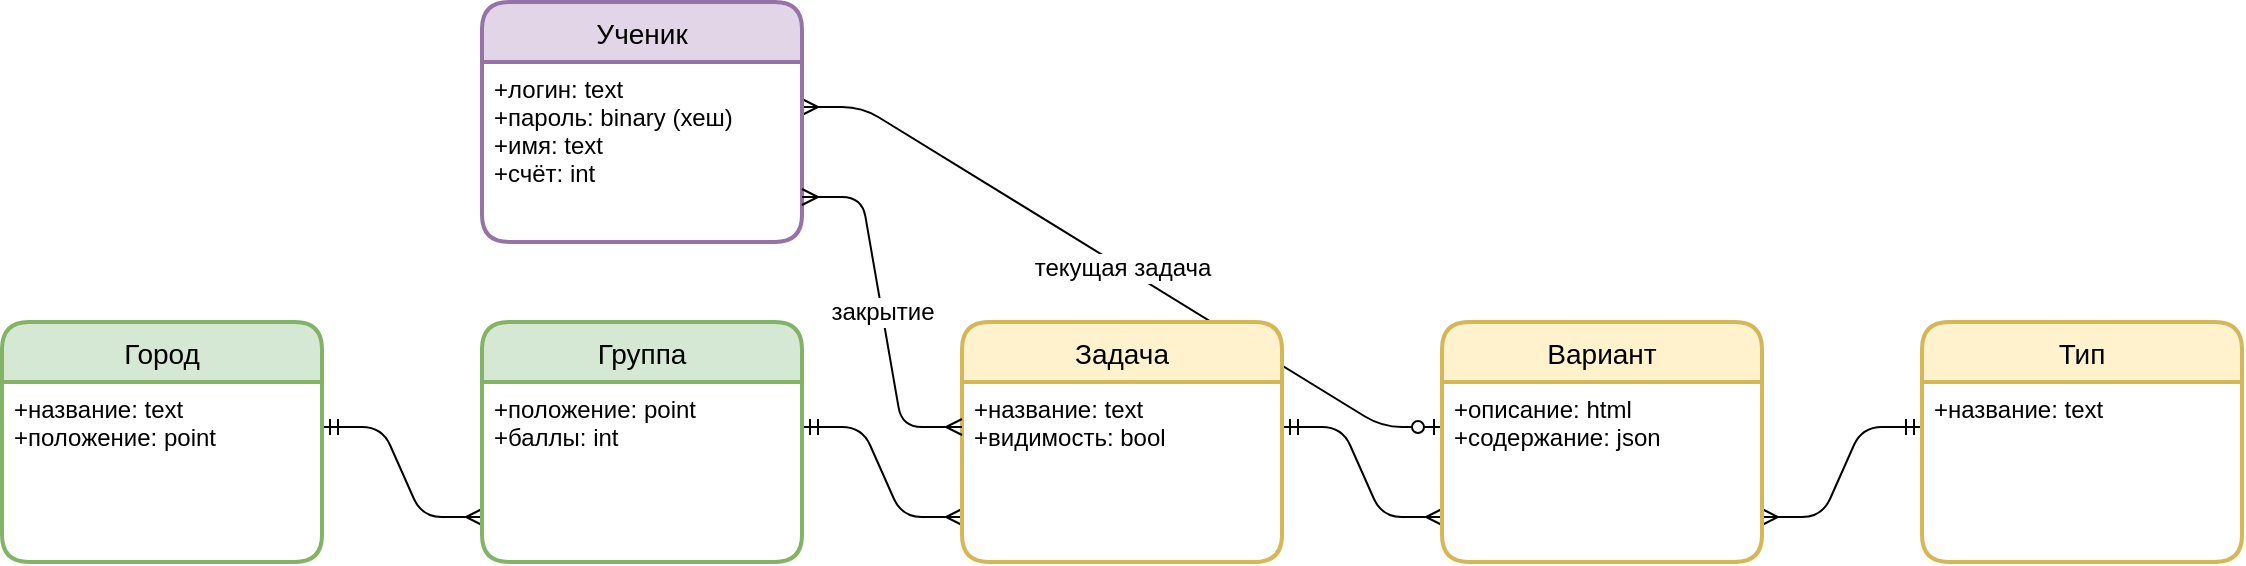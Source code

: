 <mxfile compressed="false" version="20.7.4" type="device" pages="2">
  <diagram id="8aHN4h0mdV41nYYdj37R" name="Страница 1">
    <mxGraphModel dx="2474" dy="1606" grid="1" gridSize="10" guides="1" tooltips="1" connect="1" arrows="1" fold="1" page="0" pageScale="1" pageWidth="1169" pageHeight="827" math="0" shadow="0">
      <root>
        <mxCell id="0" />
        <mxCell id="1" parent="0" />
        <mxCell id="lObofczXTAJIooY1tHfW-280" value="текущая задача" style="edgeStyle=entityRelationEdgeStyle;fontSize=12;html=1;endArrow=ERmany;startArrow=ERzeroToOne;rounded=1;entryX=1;entryY=0.25;entryDx=0;entryDy=0;exitX=0;exitY=0.25;exitDx=0;exitDy=0;endFill=0;" parent="1" source="lObofczXTAJIooY1tHfW-298" target="lObofczXTAJIooY1tHfW-304" edge="1">
          <mxGeometry width="100" height="100" relative="1" as="geometry">
            <mxPoint x="770" y="-310" as="sourcePoint" />
            <mxPoint x="870" y="-410" as="targetPoint" />
          </mxGeometry>
        </mxCell>
        <mxCell id="lObofczXTAJIooY1tHfW-281" value="" style="edgeStyle=entityRelationEdgeStyle;fontSize=12;html=1;endArrow=ERmany;startArrow=ERmandOne;rounded=1;exitX=1;exitY=0.25;exitDx=0;exitDy=0;entryX=0;entryY=0.75;entryDx=0;entryDy=0;endFill=0;" parent="1" source="lObofczXTAJIooY1tHfW-296" target="lObofczXTAJIooY1tHfW-298" edge="1">
          <mxGeometry x="-0.066" y="-13" width="100" height="100" relative="1" as="geometry">
            <mxPoint x="820" y="-360" as="sourcePoint" />
            <mxPoint x="920" y="-460" as="targetPoint" />
            <mxPoint as="offset" />
          </mxGeometry>
        </mxCell>
        <mxCell id="lObofczXTAJIooY1tHfW-282" value="" style="edgeStyle=entityRelationEdgeStyle;fontSize=12;html=1;endArrow=ERmany;startArrow=ERmandOne;rounded=1;exitX=0;exitY=0.25;exitDx=0;exitDy=0;entryX=1;entryY=0.75;entryDx=0;entryDy=0;endFill=0;" parent="1" source="lObofczXTAJIooY1tHfW-300" target="lObofczXTAJIooY1tHfW-298" edge="1">
          <mxGeometry width="100" height="100" relative="1" as="geometry">
            <mxPoint x="890" y="-330.0" as="sourcePoint" />
            <mxPoint x="990" y="-430.0" as="targetPoint" />
          </mxGeometry>
        </mxCell>
        <mxCell id="lObofczXTAJIooY1tHfW-284" value="" style="edgeStyle=entityRelationEdgeStyle;fontSize=12;html=1;endArrow=ERmany;startArrow=ERmandOne;rounded=1;exitX=1;exitY=0.25;exitDx=0;exitDy=0;entryX=0;entryY=0.75;entryDx=0;entryDy=0;endFill=0;" parent="1" source="lObofczXTAJIooY1tHfW-292" target="lObofczXTAJIooY1tHfW-294" edge="1">
          <mxGeometry x="-0.066" y="-13" width="100" height="100" relative="1" as="geometry">
            <mxPoint x="160" y="98.5" as="sourcePoint" />
            <mxPoint x="240" y="53.5" as="targetPoint" />
            <mxPoint as="offset" />
          </mxGeometry>
        </mxCell>
        <mxCell id="lObofczXTAJIooY1tHfW-285" value="" style="edgeStyle=entityRelationEdgeStyle;fontSize=12;html=1;endArrow=ERmany;startArrow=ERmandOne;rounded=1;exitX=1;exitY=0.25;exitDx=0;exitDy=0;entryX=0;entryY=0.75;entryDx=0;entryDy=0;endFill=0;" parent="1" source="lObofczXTAJIooY1tHfW-294" target="lObofczXTAJIooY1tHfW-296" edge="1">
          <mxGeometry x="-0.066" y="-13" width="100" height="100" relative="1" as="geometry">
            <mxPoint x="840" y="-340.0" as="sourcePoint" />
            <mxPoint x="940" y="-440.0" as="targetPoint" />
            <mxPoint as="offset" />
          </mxGeometry>
        </mxCell>
        <mxCell id="lObofczXTAJIooY1tHfW-291" value="Город" style="swimlane;childLayout=stackLayout;horizontal=1;startSize=30;horizontalStack=0;rounded=1;fontSize=14;fontStyle=0;strokeWidth=2;resizeParent=0;resizeLast=1;shadow=0;dashed=0;align=center;fillColor=#d5e8d4;strokeColor=#82b366;" parent="1" vertex="1">
          <mxGeometry width="160" height="120" as="geometry" />
        </mxCell>
        <mxCell id="lObofczXTAJIooY1tHfW-292" value="+название: text&#xa;+положение: point" style="align=left;strokeColor=none;fillColor=none;spacingLeft=4;fontSize=12;verticalAlign=top;resizable=0;rotatable=0;part=1;" parent="lObofczXTAJIooY1tHfW-291" vertex="1">
          <mxGeometry y="30" width="160" height="90" as="geometry" />
        </mxCell>
        <mxCell id="lObofczXTAJIooY1tHfW-293" value="Группа" style="swimlane;childLayout=stackLayout;horizontal=1;startSize=30;horizontalStack=0;rounded=1;fontSize=14;fontStyle=0;strokeWidth=2;resizeParent=0;resizeLast=1;shadow=0;dashed=0;align=center;fillColor=#d5e8d4;strokeColor=#82b366;" parent="1" vertex="1">
          <mxGeometry x="240" width="160" height="120" as="geometry" />
        </mxCell>
        <mxCell id="lObofczXTAJIooY1tHfW-294" value="+положение: point&#xa;+баллы: int" style="align=left;strokeColor=none;fillColor=none;spacingLeft=4;fontSize=12;verticalAlign=top;resizable=0;rotatable=0;part=1;" parent="lObofczXTAJIooY1tHfW-293" vertex="1">
          <mxGeometry y="30" width="160" height="90" as="geometry" />
        </mxCell>
        <mxCell id="lObofczXTAJIooY1tHfW-295" value="Задача" style="swimlane;childLayout=stackLayout;horizontal=1;startSize=30;horizontalStack=0;rounded=1;fontSize=14;fontStyle=0;strokeWidth=2;resizeParent=0;resizeLast=1;shadow=0;dashed=0;align=center;fillColor=#fff2cc;strokeColor=#d6b656;" parent="1" vertex="1">
          <mxGeometry x="480" width="160" height="120" as="geometry" />
        </mxCell>
        <mxCell id="lObofczXTAJIooY1tHfW-296" value="+название: text&#xa;+видимость: bool" style="align=left;strokeColor=none;fillColor=none;spacingLeft=4;fontSize=12;verticalAlign=top;resizable=0;rotatable=0;part=1;" parent="lObofczXTAJIooY1tHfW-295" vertex="1">
          <mxGeometry y="30" width="160" height="90" as="geometry" />
        </mxCell>
        <mxCell id="lObofczXTAJIooY1tHfW-297" value="Вариант" style="swimlane;childLayout=stackLayout;horizontal=1;startSize=30;horizontalStack=0;rounded=1;fontSize=14;fontStyle=0;strokeWidth=2;resizeParent=0;resizeLast=1;shadow=0;dashed=0;align=center;fillColor=#fff2cc;strokeColor=#d6b656;" parent="1" vertex="1">
          <mxGeometry x="720" width="160" height="120" as="geometry" />
        </mxCell>
        <mxCell id="lObofczXTAJIooY1tHfW-298" value="+описание: html&#xa;+содержание: json" style="align=left;strokeColor=none;fillColor=none;spacingLeft=4;fontSize=12;verticalAlign=top;resizable=0;rotatable=0;part=1;" parent="lObofczXTAJIooY1tHfW-297" vertex="1">
          <mxGeometry y="30" width="160" height="90" as="geometry" />
        </mxCell>
        <mxCell id="lObofczXTAJIooY1tHfW-299" value="Тип" style="swimlane;childLayout=stackLayout;horizontal=1;startSize=30;horizontalStack=0;rounded=1;fontSize=14;fontStyle=0;strokeWidth=2;resizeParent=0;resizeLast=1;shadow=0;dashed=0;align=center;fillColor=#fff2cc;strokeColor=#d6b656;" parent="1" vertex="1">
          <mxGeometry x="960" width="160" height="120" as="geometry" />
        </mxCell>
        <mxCell id="lObofczXTAJIooY1tHfW-300" value="+название: text" style="align=left;strokeColor=none;fillColor=none;spacingLeft=4;fontSize=12;verticalAlign=top;resizable=0;rotatable=0;part=1;" parent="lObofczXTAJIooY1tHfW-299" vertex="1">
          <mxGeometry y="30" width="160" height="90" as="geometry" />
        </mxCell>
        <mxCell id="lObofczXTAJIooY1tHfW-303" value="Ученик" style="swimlane;childLayout=stackLayout;horizontal=1;startSize=30;horizontalStack=0;rounded=1;fontSize=14;fontStyle=0;strokeWidth=2;resizeParent=0;resizeLast=1;shadow=0;dashed=0;align=center;fillColor=#e1d5e7;strokeColor=#9673a6;" parent="1" vertex="1">
          <mxGeometry x="240" y="-160" width="160" height="120" as="geometry" />
        </mxCell>
        <mxCell id="lObofczXTAJIooY1tHfW-304" value="+логин: text&#xa;+пароль: binary (хеш)&#xa;+имя: text&#xa;+счёт: int" style="align=left;strokeColor=none;fillColor=none;spacingLeft=4;fontSize=12;verticalAlign=top;resizable=0;rotatable=0;part=1;" parent="lObofczXTAJIooY1tHfW-303" vertex="1">
          <mxGeometry y="30" width="160" height="90" as="geometry" />
        </mxCell>
        <mxCell id="lObofczXTAJIooY1tHfW-310" value="закрытие" style="edgeStyle=entityRelationEdgeStyle;fontSize=12;html=1;endArrow=ERmany;startArrow=ERmany;rounded=1;entryX=0;entryY=0.25;entryDx=0;entryDy=0;exitX=1;exitY=0.75;exitDx=0;exitDy=0;" parent="1" source="lObofczXTAJIooY1tHfW-304" target="lObofczXTAJIooY1tHfW-296" edge="1">
          <mxGeometry width="100" height="100" relative="1" as="geometry">
            <mxPoint x="400" y="-90" as="sourcePoint" />
            <mxPoint x="720" y="180" as="targetPoint" />
          </mxGeometry>
        </mxCell>
      </root>
    </mxGraphModel>
  </diagram>
  <diagram id="xqehtbJ13upMv7qAL0rU" name="Страница 2">
    <mxGraphModel dx="2440" dy="1419" grid="1" gridSize="10" guides="1" tooltips="1" connect="1" arrows="1" fold="1" page="0" pageScale="1" pageWidth="1169" pageHeight="827" math="0" shadow="0">
      <root>
        <mxCell id="0" />
        <mxCell id="1" parent="0" />
        <mxCell id="L8Q2k_MRw4ZWjOtw7qhP-1" value="Вариант" style="shape=table;startSize=30;container=1;collapsible=1;childLayout=tableLayout;fixedRows=1;rowLines=0;fontStyle=1;align=center;resizeLast=1;fillColor=#fff2cc;strokeColor=#d6b656;" vertex="1" parent="1">
          <mxGeometry x="720" y="240" width="180" height="180" as="geometry" />
        </mxCell>
        <mxCell id="L8Q2k_MRw4ZWjOtw7qhP-2" value="" style="shape=tableRow;horizontal=0;startSize=0;swimlaneHead=0;swimlaneBody=0;fillColor=none;collapsible=0;dropTarget=0;points=[[0,0.5],[1,0.5]];portConstraint=eastwest;top=0;left=0;right=0;bottom=1;" vertex="1" parent="L8Q2k_MRw4ZWjOtw7qhP-1">
          <mxGeometry y="30" width="180" height="30" as="geometry" />
        </mxCell>
        <mxCell id="L8Q2k_MRw4ZWjOtw7qhP-3" value="PK" style="shape=partialRectangle;connectable=0;fillColor=none;top=0;left=0;bottom=0;right=0;fontStyle=1;overflow=hidden;" vertex="1" parent="L8Q2k_MRw4ZWjOtw7qhP-2">
          <mxGeometry width="30" height="30" as="geometry">
            <mxRectangle width="30" height="30" as="alternateBounds" />
          </mxGeometry>
        </mxCell>
        <mxCell id="L8Q2k_MRw4ZWjOtw7qhP-4" value="UniqueID" style="shape=partialRectangle;connectable=0;fillColor=none;top=0;left=0;bottom=0;right=0;align=left;spacingLeft=6;fontStyle=5;overflow=hidden;" vertex="1" parent="L8Q2k_MRw4ZWjOtw7qhP-2">
          <mxGeometry x="30" width="150" height="30" as="geometry">
            <mxRectangle width="150" height="30" as="alternateBounds" />
          </mxGeometry>
        </mxCell>
        <mxCell id="L8Q2k_MRw4ZWjOtw7qhP-5" value="" style="shape=tableRow;horizontal=0;startSize=0;swimlaneHead=0;swimlaneBody=0;fillColor=none;collapsible=0;dropTarget=0;points=[[0,0.5],[1,0.5]];portConstraint=eastwest;top=0;left=0;right=0;bottom=0;" vertex="1" parent="L8Q2k_MRw4ZWjOtw7qhP-1">
          <mxGeometry y="60" width="180" height="30" as="geometry" />
        </mxCell>
        <mxCell id="L8Q2k_MRw4ZWjOtw7qhP-6" value="FK" style="shape=partialRectangle;connectable=0;fillColor=none;top=0;left=0;bottom=0;right=0;fontStyle=0;overflow=hidden;" vertex="1" parent="L8Q2k_MRw4ZWjOtw7qhP-5">
          <mxGeometry width="30" height="30" as="geometry">
            <mxRectangle width="30" height="30" as="alternateBounds" />
          </mxGeometry>
        </mxCell>
        <mxCell id="L8Q2k_MRw4ZWjOtw7qhP-7" value="задача" style="shape=partialRectangle;connectable=0;fillColor=none;top=0;left=0;bottom=0;right=0;align=left;spacingLeft=6;fontStyle=0;overflow=hidden;" vertex="1" parent="L8Q2k_MRw4ZWjOtw7qhP-5">
          <mxGeometry x="30" width="150" height="30" as="geometry">
            <mxRectangle width="150" height="30" as="alternateBounds" />
          </mxGeometry>
        </mxCell>
        <mxCell id="L8Q2k_MRw4ZWjOtw7qhP-8" value="" style="shape=tableRow;horizontal=0;startSize=0;swimlaneHead=0;swimlaneBody=0;fillColor=none;collapsible=0;dropTarget=0;points=[[0,0.5],[1,0.5]];portConstraint=eastwest;top=0;left=0;right=0;bottom=0;" vertex="1" parent="L8Q2k_MRw4ZWjOtw7qhP-1">
          <mxGeometry y="90" width="180" height="30" as="geometry" />
        </mxCell>
        <mxCell id="L8Q2k_MRw4ZWjOtw7qhP-9" value="" style="shape=partialRectangle;connectable=0;fillColor=none;top=0;left=0;bottom=0;right=0;editable=1;overflow=hidden;" vertex="1" parent="L8Q2k_MRw4ZWjOtw7qhP-8">
          <mxGeometry width="30" height="30" as="geometry">
            <mxRectangle width="30" height="30" as="alternateBounds" />
          </mxGeometry>
        </mxCell>
        <mxCell id="L8Q2k_MRw4ZWjOtw7qhP-10" value="описание: html" style="shape=partialRectangle;connectable=0;fillColor=none;top=0;left=0;bottom=0;right=0;align=left;spacingLeft=6;overflow=hidden;" vertex="1" parent="L8Q2k_MRw4ZWjOtw7qhP-8">
          <mxGeometry x="30" width="150" height="30" as="geometry">
            <mxRectangle width="150" height="30" as="alternateBounds" />
          </mxGeometry>
        </mxCell>
        <mxCell id="L8Q2k_MRw4ZWjOtw7qhP-11" value="" style="shape=tableRow;horizontal=0;startSize=0;swimlaneHead=0;swimlaneBody=0;fillColor=none;collapsible=0;dropTarget=0;points=[[0,0.5],[1,0.5]];portConstraint=eastwest;top=0;left=0;right=0;bottom=0;" vertex="1" parent="L8Q2k_MRw4ZWjOtw7qhP-1">
          <mxGeometry y="120" width="180" height="30" as="geometry" />
        </mxCell>
        <mxCell id="L8Q2k_MRw4ZWjOtw7qhP-12" value="FK" style="shape=partialRectangle;connectable=0;fillColor=none;top=0;left=0;bottom=0;right=0;fontStyle=0;overflow=hidden;" vertex="1" parent="L8Q2k_MRw4ZWjOtw7qhP-11">
          <mxGeometry width="30" height="30" as="geometry">
            <mxRectangle width="30" height="30" as="alternateBounds" />
          </mxGeometry>
        </mxCell>
        <mxCell id="L8Q2k_MRw4ZWjOtw7qhP-13" value="тип" style="shape=partialRectangle;connectable=0;fillColor=none;top=0;left=0;bottom=0;right=0;align=left;spacingLeft=6;fontStyle=0;overflow=hidden;" vertex="1" parent="L8Q2k_MRw4ZWjOtw7qhP-11">
          <mxGeometry x="30" width="150" height="30" as="geometry">
            <mxRectangle width="150" height="30" as="alternateBounds" />
          </mxGeometry>
        </mxCell>
        <mxCell id="L8Q2k_MRw4ZWjOtw7qhP-14" value="" style="shape=tableRow;horizontal=0;startSize=0;swimlaneHead=0;swimlaneBody=0;fillColor=none;collapsible=0;dropTarget=0;points=[[0,0.5],[1,0.5]];portConstraint=eastwest;top=0;left=0;right=0;bottom=0;" vertex="1" parent="L8Q2k_MRw4ZWjOtw7qhP-1">
          <mxGeometry y="150" width="180" height="30" as="geometry" />
        </mxCell>
        <mxCell id="L8Q2k_MRw4ZWjOtw7qhP-15" value="" style="shape=partialRectangle;connectable=0;fillColor=none;top=0;left=0;bottom=0;right=0;editable=1;overflow=hidden;" vertex="1" parent="L8Q2k_MRw4ZWjOtw7qhP-14">
          <mxGeometry width="30" height="30" as="geometry">
            <mxRectangle width="30" height="30" as="alternateBounds" />
          </mxGeometry>
        </mxCell>
        <mxCell id="L8Q2k_MRw4ZWjOtw7qhP-16" value="содержание: json" style="shape=partialRectangle;connectable=0;fillColor=none;top=0;left=0;bottom=0;right=0;align=left;spacingLeft=6;overflow=hidden;" vertex="1" parent="L8Q2k_MRw4ZWjOtw7qhP-14">
          <mxGeometry x="30" width="150" height="30" as="geometry">
            <mxRectangle width="150" height="30" as="alternateBounds" />
          </mxGeometry>
        </mxCell>
        <mxCell id="L8Q2k_MRw4ZWjOtw7qhP-17" value="Тип" style="shape=table;startSize=30;container=1;collapsible=1;childLayout=tableLayout;fixedRows=1;rowLines=0;fontStyle=1;align=center;resizeLast=1;fillColor=#dae8fc;strokeColor=#6c8ebf;" vertex="1" parent="1">
          <mxGeometry x="960" y="240" width="180" height="90" as="geometry">
            <mxRectangle x="280" y="-120" width="70" height="30" as="alternateBounds" />
          </mxGeometry>
        </mxCell>
        <mxCell id="L8Q2k_MRw4ZWjOtw7qhP-18" value="" style="shape=tableRow;horizontal=0;startSize=0;swimlaneHead=0;swimlaneBody=0;fillColor=none;collapsible=0;dropTarget=0;points=[[0,0.5],[1,0.5]];portConstraint=eastwest;top=0;left=0;right=0;bottom=1;" vertex="1" parent="L8Q2k_MRw4ZWjOtw7qhP-17">
          <mxGeometry y="30" width="180" height="30" as="geometry" />
        </mxCell>
        <mxCell id="L8Q2k_MRw4ZWjOtw7qhP-19" value="PK" style="shape=partialRectangle;connectable=0;fillColor=none;top=0;left=0;bottom=0;right=0;fontStyle=1;overflow=hidden;" vertex="1" parent="L8Q2k_MRw4ZWjOtw7qhP-18">
          <mxGeometry width="30" height="30" as="geometry">
            <mxRectangle width="30" height="30" as="alternateBounds" />
          </mxGeometry>
        </mxCell>
        <mxCell id="L8Q2k_MRw4ZWjOtw7qhP-20" value="UniqueID" style="shape=partialRectangle;connectable=0;fillColor=none;top=0;left=0;bottom=0;right=0;align=left;spacingLeft=6;fontStyle=5;overflow=hidden;" vertex="1" parent="L8Q2k_MRw4ZWjOtw7qhP-18">
          <mxGeometry x="30" width="150" height="30" as="geometry">
            <mxRectangle width="150" height="30" as="alternateBounds" />
          </mxGeometry>
        </mxCell>
        <mxCell id="L8Q2k_MRw4ZWjOtw7qhP-21" value="" style="shape=tableRow;horizontal=0;startSize=0;swimlaneHead=0;swimlaneBody=0;fillColor=none;collapsible=0;dropTarget=0;points=[[0,0.5],[1,0.5]];portConstraint=eastwest;top=0;left=0;right=0;bottom=0;" vertex="1" parent="L8Q2k_MRw4ZWjOtw7qhP-17">
          <mxGeometry y="60" width="180" height="30" as="geometry" />
        </mxCell>
        <mxCell id="L8Q2k_MRw4ZWjOtw7qhP-22" value="" style="shape=partialRectangle;connectable=0;fillColor=none;top=0;left=0;bottom=0;right=0;editable=1;overflow=hidden;" vertex="1" parent="L8Q2k_MRw4ZWjOtw7qhP-21">
          <mxGeometry width="30" height="30" as="geometry">
            <mxRectangle width="30" height="30" as="alternateBounds" />
          </mxGeometry>
        </mxCell>
        <mxCell id="L8Q2k_MRw4ZWjOtw7qhP-23" value="название: text" style="shape=partialRectangle;connectable=0;fillColor=none;top=0;left=0;bottom=0;right=0;align=left;spacingLeft=6;overflow=hidden;" vertex="1" parent="L8Q2k_MRw4ZWjOtw7qhP-21">
          <mxGeometry x="30" width="150" height="30" as="geometry">
            <mxRectangle width="150" height="30" as="alternateBounds" />
          </mxGeometry>
        </mxCell>
        <mxCell id="L8Q2k_MRw4ZWjOtw7qhP-24" value="Город" style="shape=table;startSize=30;container=1;collapsible=1;childLayout=tableLayout;fixedRows=1;rowLines=0;fontStyle=1;align=center;resizeLast=1;fillColor=#d5e8d4;strokeColor=#82b366;" vertex="1" parent="1">
          <mxGeometry y="240" width="180" height="120" as="geometry" />
        </mxCell>
        <mxCell id="L8Q2k_MRw4ZWjOtw7qhP-25" value="" style="shape=tableRow;horizontal=0;startSize=0;swimlaneHead=0;swimlaneBody=0;fillColor=none;collapsible=0;dropTarget=0;points=[[0,0.5],[1,0.5]];portConstraint=eastwest;top=0;left=0;right=0;bottom=1;" vertex="1" parent="L8Q2k_MRw4ZWjOtw7qhP-24">
          <mxGeometry y="30" width="180" height="30" as="geometry" />
        </mxCell>
        <mxCell id="L8Q2k_MRw4ZWjOtw7qhP-26" value="PK" style="shape=partialRectangle;connectable=0;fillColor=none;top=0;left=0;bottom=0;right=0;fontStyle=1;overflow=hidden;" vertex="1" parent="L8Q2k_MRw4ZWjOtw7qhP-25">
          <mxGeometry width="30" height="30" as="geometry">
            <mxRectangle width="30" height="30" as="alternateBounds" />
          </mxGeometry>
        </mxCell>
        <mxCell id="L8Q2k_MRw4ZWjOtw7qhP-27" value="UniqueID" style="shape=partialRectangle;connectable=0;fillColor=none;top=0;left=0;bottom=0;right=0;align=left;spacingLeft=6;fontStyle=5;overflow=hidden;" vertex="1" parent="L8Q2k_MRw4ZWjOtw7qhP-25">
          <mxGeometry x="30" width="150" height="30" as="geometry">
            <mxRectangle width="150" height="30" as="alternateBounds" />
          </mxGeometry>
        </mxCell>
        <mxCell id="L8Q2k_MRw4ZWjOtw7qhP-28" value="" style="shape=tableRow;horizontal=0;startSize=0;swimlaneHead=0;swimlaneBody=0;fillColor=none;collapsible=0;dropTarget=0;points=[[0,0.5],[1,0.5]];portConstraint=eastwest;top=0;left=0;right=0;bottom=0;" vertex="1" parent="L8Q2k_MRw4ZWjOtw7qhP-24">
          <mxGeometry y="60" width="180" height="30" as="geometry" />
        </mxCell>
        <mxCell id="L8Q2k_MRw4ZWjOtw7qhP-29" value="" style="shape=partialRectangle;connectable=0;fillColor=none;top=0;left=0;bottom=0;right=0;editable=1;overflow=hidden;" vertex="1" parent="L8Q2k_MRw4ZWjOtw7qhP-28">
          <mxGeometry width="30" height="30" as="geometry">
            <mxRectangle width="30" height="30" as="alternateBounds" />
          </mxGeometry>
        </mxCell>
        <mxCell id="L8Q2k_MRw4ZWjOtw7qhP-30" value="название: text" style="shape=partialRectangle;connectable=0;fillColor=none;top=0;left=0;bottom=0;right=0;align=left;spacingLeft=6;overflow=hidden;" vertex="1" parent="L8Q2k_MRw4ZWjOtw7qhP-28">
          <mxGeometry x="30" width="150" height="30" as="geometry">
            <mxRectangle width="150" height="30" as="alternateBounds" />
          </mxGeometry>
        </mxCell>
        <mxCell id="L8Q2k_MRw4ZWjOtw7qhP-31" value="" style="shape=tableRow;horizontal=0;startSize=0;swimlaneHead=0;swimlaneBody=0;fillColor=none;collapsible=0;dropTarget=0;points=[[0,0.5],[1,0.5]];portConstraint=eastwest;top=0;left=0;right=0;bottom=0;" vertex="1" parent="L8Q2k_MRw4ZWjOtw7qhP-24">
          <mxGeometry y="90" width="180" height="30" as="geometry" />
        </mxCell>
        <mxCell id="L8Q2k_MRw4ZWjOtw7qhP-32" value="" style="shape=partialRectangle;connectable=0;fillColor=none;top=0;left=0;bottom=0;right=0;editable=1;overflow=hidden;" vertex="1" parent="L8Q2k_MRw4ZWjOtw7qhP-31">
          <mxGeometry width="30" height="30" as="geometry">
            <mxRectangle width="30" height="30" as="alternateBounds" />
          </mxGeometry>
        </mxCell>
        <mxCell id="L8Q2k_MRw4ZWjOtw7qhP-33" value="положение: point" style="shape=partialRectangle;connectable=0;fillColor=none;top=0;left=0;bottom=0;right=0;align=left;spacingLeft=6;overflow=hidden;" vertex="1" parent="L8Q2k_MRw4ZWjOtw7qhP-31">
          <mxGeometry x="30" width="150" height="30" as="geometry">
            <mxRectangle width="150" height="30" as="alternateBounds" />
          </mxGeometry>
        </mxCell>
        <mxCell id="L8Q2k_MRw4ZWjOtw7qhP-34" value="Задача" style="shape=table;startSize=30;container=1;collapsible=1;childLayout=tableLayout;fixedRows=1;rowLines=0;fontStyle=1;align=center;resizeLast=1;fillColor=#dae8fc;strokeColor=#6c8ebf;" vertex="1" parent="1">
          <mxGeometry x="480" y="240" width="180" height="150" as="geometry" />
        </mxCell>
        <mxCell id="L8Q2k_MRw4ZWjOtw7qhP-35" value="" style="shape=tableRow;horizontal=0;startSize=0;swimlaneHead=0;swimlaneBody=0;fillColor=none;collapsible=0;dropTarget=0;points=[[0,0.5],[1,0.5]];portConstraint=eastwest;top=0;left=0;right=0;bottom=1;" vertex="1" parent="L8Q2k_MRw4ZWjOtw7qhP-34">
          <mxGeometry y="30" width="180" height="30" as="geometry" />
        </mxCell>
        <mxCell id="L8Q2k_MRw4ZWjOtw7qhP-36" value="PK" style="shape=partialRectangle;connectable=0;fillColor=none;top=0;left=0;bottom=0;right=0;fontStyle=1;overflow=hidden;" vertex="1" parent="L8Q2k_MRw4ZWjOtw7qhP-35">
          <mxGeometry width="30" height="30" as="geometry">
            <mxRectangle width="30" height="30" as="alternateBounds" />
          </mxGeometry>
        </mxCell>
        <mxCell id="L8Q2k_MRw4ZWjOtw7qhP-37" value="UniqueID" style="shape=partialRectangle;connectable=0;fillColor=none;top=0;left=0;bottom=0;right=0;align=left;spacingLeft=6;fontStyle=5;overflow=hidden;" vertex="1" parent="L8Q2k_MRw4ZWjOtw7qhP-35">
          <mxGeometry x="30" width="150" height="30" as="geometry">
            <mxRectangle width="150" height="30" as="alternateBounds" />
          </mxGeometry>
        </mxCell>
        <mxCell id="L8Q2k_MRw4ZWjOtw7qhP-38" value="" style="shape=tableRow;horizontal=0;startSize=0;swimlaneHead=0;swimlaneBody=0;fillColor=none;collapsible=0;dropTarget=0;points=[[0,0.5],[1,0.5]];portConstraint=eastwest;top=0;left=0;right=0;bottom=0;" vertex="1" parent="L8Q2k_MRw4ZWjOtw7qhP-34">
          <mxGeometry y="60" width="180" height="30" as="geometry" />
        </mxCell>
        <mxCell id="L8Q2k_MRw4ZWjOtw7qhP-39" value="FK" style="shape=partialRectangle;connectable=0;fillColor=none;top=0;left=0;bottom=0;right=0;fontStyle=0;overflow=hidden;" vertex="1" parent="L8Q2k_MRw4ZWjOtw7qhP-38">
          <mxGeometry width="30" height="30" as="geometry">
            <mxRectangle width="30" height="30" as="alternateBounds" />
          </mxGeometry>
        </mxCell>
        <mxCell id="L8Q2k_MRw4ZWjOtw7qhP-40" value="группа" style="shape=partialRectangle;connectable=0;fillColor=none;top=0;left=0;bottom=0;right=0;align=left;spacingLeft=6;fontStyle=0;overflow=hidden;" vertex="1" parent="L8Q2k_MRw4ZWjOtw7qhP-38">
          <mxGeometry x="30" width="150" height="30" as="geometry">
            <mxRectangle width="150" height="30" as="alternateBounds" />
          </mxGeometry>
        </mxCell>
        <mxCell id="L8Q2k_MRw4ZWjOtw7qhP-41" value="" style="shape=tableRow;horizontal=0;startSize=0;swimlaneHead=0;swimlaneBody=0;fillColor=none;collapsible=0;dropTarget=0;points=[[0,0.5],[1,0.5]];portConstraint=eastwest;top=0;left=0;right=0;bottom=0;" vertex="1" parent="L8Q2k_MRw4ZWjOtw7qhP-34">
          <mxGeometry y="90" width="180" height="30" as="geometry" />
        </mxCell>
        <mxCell id="L8Q2k_MRw4ZWjOtw7qhP-42" value="" style="shape=partialRectangle;connectable=0;fillColor=none;top=0;left=0;bottom=0;right=0;editable=1;overflow=hidden;" vertex="1" parent="L8Q2k_MRw4ZWjOtw7qhP-41">
          <mxGeometry width="30" height="30" as="geometry">
            <mxRectangle width="30" height="30" as="alternateBounds" />
          </mxGeometry>
        </mxCell>
        <mxCell id="L8Q2k_MRw4ZWjOtw7qhP-43" value="название: text" style="shape=partialRectangle;connectable=0;fillColor=none;top=0;left=0;bottom=0;right=0;align=left;spacingLeft=6;overflow=hidden;" vertex="1" parent="L8Q2k_MRw4ZWjOtw7qhP-41">
          <mxGeometry x="30" width="150" height="30" as="geometry">
            <mxRectangle width="150" height="30" as="alternateBounds" />
          </mxGeometry>
        </mxCell>
        <mxCell id="L8Q2k_MRw4ZWjOtw7qhP-44" value="" style="shape=tableRow;horizontal=0;startSize=0;swimlaneHead=0;swimlaneBody=0;fillColor=none;collapsible=0;dropTarget=0;points=[[0,0.5],[1,0.5]];portConstraint=eastwest;top=0;left=0;right=0;bottom=0;" vertex="1" parent="L8Q2k_MRw4ZWjOtw7qhP-34">
          <mxGeometry y="120" width="180" height="30" as="geometry" />
        </mxCell>
        <mxCell id="L8Q2k_MRw4ZWjOtw7qhP-45" value="" style="shape=partialRectangle;connectable=0;fillColor=none;top=0;left=0;bottom=0;right=0;editable=1;overflow=hidden;" vertex="1" parent="L8Q2k_MRw4ZWjOtw7qhP-44">
          <mxGeometry width="30" height="30" as="geometry">
            <mxRectangle width="30" height="30" as="alternateBounds" />
          </mxGeometry>
        </mxCell>
        <mxCell id="L8Q2k_MRw4ZWjOtw7qhP-46" value="видимость: bool" style="shape=partialRectangle;connectable=0;fillColor=none;top=0;left=0;bottom=0;right=0;align=left;spacingLeft=6;overflow=hidden;" vertex="1" parent="L8Q2k_MRw4ZWjOtw7qhP-44">
          <mxGeometry x="30" width="150" height="30" as="geometry">
            <mxRectangle width="150" height="30" as="alternateBounds" />
          </mxGeometry>
        </mxCell>
        <mxCell id="L8Q2k_MRw4ZWjOtw7qhP-47" value="Группа" style="shape=table;startSize=30;container=1;collapsible=1;childLayout=tableLayout;fixedRows=1;rowLines=0;fontStyle=1;align=center;resizeLast=1;fillColor=#d5e8d4;strokeColor=#82b366;" vertex="1" parent="1">
          <mxGeometry x="240" y="240" width="180" height="150" as="geometry" />
        </mxCell>
        <mxCell id="L8Q2k_MRw4ZWjOtw7qhP-48" value="" style="shape=tableRow;horizontal=0;startSize=0;swimlaneHead=0;swimlaneBody=0;fillColor=none;collapsible=0;dropTarget=0;points=[[0,0.5],[1,0.5]];portConstraint=eastwest;top=0;left=0;right=0;bottom=1;" vertex="1" parent="L8Q2k_MRw4ZWjOtw7qhP-47">
          <mxGeometry y="30" width="180" height="30" as="geometry" />
        </mxCell>
        <mxCell id="L8Q2k_MRw4ZWjOtw7qhP-49" value="PK" style="shape=partialRectangle;connectable=0;fillColor=none;top=0;left=0;bottom=0;right=0;fontStyle=1;overflow=hidden;" vertex="1" parent="L8Q2k_MRw4ZWjOtw7qhP-48">
          <mxGeometry width="30" height="30" as="geometry">
            <mxRectangle width="30" height="30" as="alternateBounds" />
          </mxGeometry>
        </mxCell>
        <mxCell id="L8Q2k_MRw4ZWjOtw7qhP-50" value="UniqueID" style="shape=partialRectangle;connectable=0;fillColor=none;top=0;left=0;bottom=0;right=0;align=left;spacingLeft=6;fontStyle=5;overflow=hidden;" vertex="1" parent="L8Q2k_MRw4ZWjOtw7qhP-48">
          <mxGeometry x="30" width="150" height="30" as="geometry">
            <mxRectangle width="150" height="30" as="alternateBounds" />
          </mxGeometry>
        </mxCell>
        <mxCell id="L8Q2k_MRw4ZWjOtw7qhP-51" value="" style="shape=tableRow;horizontal=0;startSize=0;swimlaneHead=0;swimlaneBody=0;fillColor=none;collapsible=0;dropTarget=0;points=[[0,0.5],[1,0.5]];portConstraint=eastwest;top=0;left=0;right=0;bottom=0;" vertex="1" parent="L8Q2k_MRw4ZWjOtw7qhP-47">
          <mxGeometry y="60" width="180" height="30" as="geometry" />
        </mxCell>
        <mxCell id="L8Q2k_MRw4ZWjOtw7qhP-52" value="FK" style="shape=partialRectangle;connectable=0;fillColor=none;top=0;left=0;bottom=0;right=0;fontStyle=0;overflow=hidden;" vertex="1" parent="L8Q2k_MRw4ZWjOtw7qhP-51">
          <mxGeometry width="30" height="30" as="geometry">
            <mxRectangle width="30" height="30" as="alternateBounds" />
          </mxGeometry>
        </mxCell>
        <mxCell id="L8Q2k_MRw4ZWjOtw7qhP-53" value="город" style="shape=partialRectangle;connectable=0;fillColor=none;top=0;left=0;bottom=0;right=0;align=left;spacingLeft=6;fontStyle=0;overflow=hidden;" vertex="1" parent="L8Q2k_MRw4ZWjOtw7qhP-51">
          <mxGeometry x="30" width="150" height="30" as="geometry">
            <mxRectangle width="150" height="30" as="alternateBounds" />
          </mxGeometry>
        </mxCell>
        <mxCell id="L8Q2k_MRw4ZWjOtw7qhP-54" value="" style="shape=tableRow;horizontal=0;startSize=0;swimlaneHead=0;swimlaneBody=0;fillColor=none;collapsible=0;dropTarget=0;points=[[0,0.5],[1,0.5]];portConstraint=eastwest;top=0;left=0;right=0;bottom=0;" vertex="1" parent="L8Q2k_MRw4ZWjOtw7qhP-47">
          <mxGeometry y="90" width="180" height="30" as="geometry" />
        </mxCell>
        <mxCell id="L8Q2k_MRw4ZWjOtw7qhP-55" value="" style="shape=partialRectangle;connectable=0;fillColor=none;top=0;left=0;bottom=0;right=0;editable=1;overflow=hidden;" vertex="1" parent="L8Q2k_MRw4ZWjOtw7qhP-54">
          <mxGeometry width="30" height="30" as="geometry">
            <mxRectangle width="30" height="30" as="alternateBounds" />
          </mxGeometry>
        </mxCell>
        <mxCell id="L8Q2k_MRw4ZWjOtw7qhP-56" value="положение: point" style="shape=partialRectangle;connectable=0;fillColor=none;top=0;left=0;bottom=0;right=0;align=left;spacingLeft=6;overflow=hidden;" vertex="1" parent="L8Q2k_MRw4ZWjOtw7qhP-54">
          <mxGeometry x="30" width="150" height="30" as="geometry">
            <mxRectangle width="150" height="30" as="alternateBounds" />
          </mxGeometry>
        </mxCell>
        <mxCell id="L8Q2k_MRw4ZWjOtw7qhP-57" value="" style="shape=tableRow;horizontal=0;startSize=0;swimlaneHead=0;swimlaneBody=0;fillColor=none;collapsible=0;dropTarget=0;points=[[0,0.5],[1,0.5]];portConstraint=eastwest;top=0;left=0;right=0;bottom=0;" vertex="1" parent="L8Q2k_MRw4ZWjOtw7qhP-47">
          <mxGeometry y="120" width="180" height="30" as="geometry" />
        </mxCell>
        <mxCell id="L8Q2k_MRw4ZWjOtw7qhP-58" value="" style="shape=partialRectangle;connectable=0;fillColor=none;top=0;left=0;bottom=0;right=0;editable=1;overflow=hidden;" vertex="1" parent="L8Q2k_MRw4ZWjOtw7qhP-57">
          <mxGeometry width="30" height="30" as="geometry">
            <mxRectangle width="30" height="30" as="alternateBounds" />
          </mxGeometry>
        </mxCell>
        <mxCell id="L8Q2k_MRw4ZWjOtw7qhP-59" value="баллы: int" style="shape=partialRectangle;connectable=0;fillColor=none;top=0;left=0;bottom=0;right=0;align=left;spacingLeft=6;overflow=hidden;" vertex="1" parent="L8Q2k_MRw4ZWjOtw7qhP-57">
          <mxGeometry x="30" width="150" height="30" as="geometry">
            <mxRectangle width="150" height="30" as="alternateBounds" />
          </mxGeometry>
        </mxCell>
        <mxCell id="L8Q2k_MRw4ZWjOtw7qhP-60" value="Ученик" style="shape=table;startSize=30;container=1;collapsible=1;childLayout=tableLayout;fixedRows=1;rowLines=0;fontStyle=1;align=center;resizeLast=1;fillColor=#e1d5e7;strokeColor=#9673a6;" vertex="1" parent="1">
          <mxGeometry x="480" width="180" height="210" as="geometry" />
        </mxCell>
        <mxCell id="L8Q2k_MRw4ZWjOtw7qhP-61" value="" style="shape=tableRow;horizontal=0;startSize=0;swimlaneHead=0;swimlaneBody=0;fillColor=none;collapsible=0;dropTarget=0;points=[[0,0.5],[1,0.5]];portConstraint=eastwest;top=0;left=0;right=0;bottom=1;" vertex="1" parent="L8Q2k_MRw4ZWjOtw7qhP-60">
          <mxGeometry y="30" width="180" height="30" as="geometry" />
        </mxCell>
        <mxCell id="L8Q2k_MRw4ZWjOtw7qhP-62" value="PK" style="shape=partialRectangle;connectable=0;fillColor=none;top=0;left=0;bottom=0;right=0;fontStyle=1;overflow=hidden;" vertex="1" parent="L8Q2k_MRw4ZWjOtw7qhP-61">
          <mxGeometry width="30" height="30" as="geometry">
            <mxRectangle width="30" height="30" as="alternateBounds" />
          </mxGeometry>
        </mxCell>
        <mxCell id="L8Q2k_MRw4ZWjOtw7qhP-63" value="UniqueID" style="shape=partialRectangle;connectable=0;fillColor=none;top=0;left=0;bottom=0;right=0;align=left;spacingLeft=6;fontStyle=5;overflow=hidden;" vertex="1" parent="L8Q2k_MRw4ZWjOtw7qhP-61">
          <mxGeometry x="30" width="150" height="30" as="geometry">
            <mxRectangle width="150" height="30" as="alternateBounds" />
          </mxGeometry>
        </mxCell>
        <mxCell id="L8Q2k_MRw4ZWjOtw7qhP-64" value="" style="shape=tableRow;horizontal=0;startSize=0;swimlaneHead=0;swimlaneBody=0;fillColor=none;collapsible=0;dropTarget=0;points=[[0,0.5],[1,0.5]];portConstraint=eastwest;top=0;left=0;right=0;bottom=0;" vertex="1" parent="L8Q2k_MRw4ZWjOtw7qhP-60">
          <mxGeometry y="60" width="180" height="30" as="geometry" />
        </mxCell>
        <mxCell id="L8Q2k_MRw4ZWjOtw7qhP-65" value="" style="shape=partialRectangle;connectable=0;fillColor=none;top=0;left=0;bottom=0;right=0;editable=1;overflow=hidden;" vertex="1" parent="L8Q2k_MRw4ZWjOtw7qhP-64">
          <mxGeometry width="30" height="30" as="geometry">
            <mxRectangle width="30" height="30" as="alternateBounds" />
          </mxGeometry>
        </mxCell>
        <mxCell id="L8Q2k_MRw4ZWjOtw7qhP-66" value="логин: text" style="shape=partialRectangle;connectable=0;fillColor=none;top=0;left=0;bottom=0;right=0;align=left;spacingLeft=6;overflow=hidden;" vertex="1" parent="L8Q2k_MRw4ZWjOtw7qhP-64">
          <mxGeometry x="30" width="150" height="30" as="geometry">
            <mxRectangle width="150" height="30" as="alternateBounds" />
          </mxGeometry>
        </mxCell>
        <mxCell id="L8Q2k_MRw4ZWjOtw7qhP-67" value="" style="shape=tableRow;horizontal=0;startSize=0;swimlaneHead=0;swimlaneBody=0;fillColor=none;collapsible=0;dropTarget=0;points=[[0,0.5],[1,0.5]];portConstraint=eastwest;top=0;left=0;right=0;bottom=0;" vertex="1" parent="L8Q2k_MRw4ZWjOtw7qhP-60">
          <mxGeometry y="90" width="180" height="30" as="geometry" />
        </mxCell>
        <mxCell id="L8Q2k_MRw4ZWjOtw7qhP-68" value="" style="shape=partialRectangle;connectable=0;fillColor=none;top=0;left=0;bottom=0;right=0;editable=1;overflow=hidden;" vertex="1" parent="L8Q2k_MRw4ZWjOtw7qhP-67">
          <mxGeometry width="30" height="30" as="geometry">
            <mxRectangle width="30" height="30" as="alternateBounds" />
          </mxGeometry>
        </mxCell>
        <mxCell id="L8Q2k_MRw4ZWjOtw7qhP-69" value="пароль: binary (хеш)" style="shape=partialRectangle;connectable=0;fillColor=none;top=0;left=0;bottom=0;right=0;align=left;spacingLeft=6;overflow=hidden;" vertex="1" parent="L8Q2k_MRw4ZWjOtw7qhP-67">
          <mxGeometry x="30" width="150" height="30" as="geometry">
            <mxRectangle width="150" height="30" as="alternateBounds" />
          </mxGeometry>
        </mxCell>
        <mxCell id="L8Q2k_MRw4ZWjOtw7qhP-70" value="" style="shape=tableRow;horizontal=0;startSize=0;swimlaneHead=0;swimlaneBody=0;fillColor=none;collapsible=0;dropTarget=0;points=[[0,0.5],[1,0.5]];portConstraint=eastwest;top=0;left=0;right=0;bottom=0;" vertex="1" parent="L8Q2k_MRw4ZWjOtw7qhP-60">
          <mxGeometry y="120" width="180" height="30" as="geometry" />
        </mxCell>
        <mxCell id="L8Q2k_MRw4ZWjOtw7qhP-71" value="" style="shape=partialRectangle;connectable=0;fillColor=none;top=0;left=0;bottom=0;right=0;editable=1;overflow=hidden;" vertex="1" parent="L8Q2k_MRw4ZWjOtw7qhP-70">
          <mxGeometry width="30" height="30" as="geometry">
            <mxRectangle width="30" height="30" as="alternateBounds" />
          </mxGeometry>
        </mxCell>
        <mxCell id="L8Q2k_MRw4ZWjOtw7qhP-72" value="имя: text" style="shape=partialRectangle;connectable=0;fillColor=none;top=0;left=0;bottom=0;right=0;align=left;spacingLeft=6;overflow=hidden;" vertex="1" parent="L8Q2k_MRw4ZWjOtw7qhP-70">
          <mxGeometry x="30" width="150" height="30" as="geometry">
            <mxRectangle width="150" height="30" as="alternateBounds" />
          </mxGeometry>
        </mxCell>
        <mxCell id="L8Q2k_MRw4ZWjOtw7qhP-73" value="" style="shape=tableRow;horizontal=0;startSize=0;swimlaneHead=0;swimlaneBody=0;fillColor=none;collapsible=0;dropTarget=0;points=[[0,0.5],[1,0.5]];portConstraint=eastwest;top=0;left=0;right=0;bottom=0;" vertex="1" parent="L8Q2k_MRw4ZWjOtw7qhP-60">
          <mxGeometry y="150" width="180" height="30" as="geometry" />
        </mxCell>
        <mxCell id="L8Q2k_MRw4ZWjOtw7qhP-74" value="" style="shape=partialRectangle;connectable=0;fillColor=none;top=0;left=0;bottom=0;right=0;editable=1;overflow=hidden;" vertex="1" parent="L8Q2k_MRw4ZWjOtw7qhP-73">
          <mxGeometry width="30" height="30" as="geometry">
            <mxRectangle width="30" height="30" as="alternateBounds" />
          </mxGeometry>
        </mxCell>
        <mxCell id="L8Q2k_MRw4ZWjOtw7qhP-75" value="счёт: int" style="shape=partialRectangle;connectable=0;fillColor=none;top=0;left=0;bottom=0;right=0;align=left;spacingLeft=6;overflow=hidden;" vertex="1" parent="L8Q2k_MRw4ZWjOtw7qhP-73">
          <mxGeometry x="30" width="150" height="30" as="geometry">
            <mxRectangle width="150" height="30" as="alternateBounds" />
          </mxGeometry>
        </mxCell>
        <mxCell id="L8Q2k_MRw4ZWjOtw7qhP-76" value="" style="shape=tableRow;horizontal=0;startSize=0;swimlaneHead=0;swimlaneBody=0;fillColor=none;collapsible=0;dropTarget=0;points=[[0,0.5],[1,0.5]];portConstraint=eastwest;top=0;left=0;right=0;bottom=0;" vertex="1" parent="L8Q2k_MRw4ZWjOtw7qhP-60">
          <mxGeometry y="180" width="180" height="30" as="geometry" />
        </mxCell>
        <mxCell id="L8Q2k_MRw4ZWjOtw7qhP-77" value="FK" style="shape=partialRectangle;connectable=0;fillColor=none;top=0;left=0;bottom=0;right=0;fontStyle=0;overflow=hidden;" vertex="1" parent="L8Q2k_MRw4ZWjOtw7qhP-76">
          <mxGeometry width="30" height="30" as="geometry">
            <mxRectangle width="30" height="30" as="alternateBounds" />
          </mxGeometry>
        </mxCell>
        <mxCell id="L8Q2k_MRw4ZWjOtw7qhP-78" value="текущая задача" style="shape=partialRectangle;connectable=0;fillColor=none;top=0;left=0;bottom=0;right=0;align=left;spacingLeft=6;fontStyle=0;overflow=hidden;" vertex="1" parent="L8Q2k_MRw4ZWjOtw7qhP-76">
          <mxGeometry x="30" width="150" height="30" as="geometry">
            <mxRectangle width="150" height="30" as="alternateBounds" />
          </mxGeometry>
        </mxCell>
        <mxCell id="L8Q2k_MRw4ZWjOtw7qhP-79" value="Сотрудник" style="shape=table;startSize=30;container=1;collapsible=1;childLayout=tableLayout;fixedRows=1;rowLines=0;fontStyle=1;align=center;resizeLast=1;fillColor=#e1d5e7;strokeColor=#9673a6;" vertex="1" parent="1">
          <mxGeometry width="180" height="150" as="geometry" />
        </mxCell>
        <mxCell id="L8Q2k_MRw4ZWjOtw7qhP-80" value="" style="shape=tableRow;horizontal=0;startSize=0;swimlaneHead=0;swimlaneBody=0;fillColor=none;collapsible=0;dropTarget=0;points=[[0,0.5],[1,0.5]];portConstraint=eastwest;top=0;left=0;right=0;bottom=1;" vertex="1" parent="L8Q2k_MRw4ZWjOtw7qhP-79">
          <mxGeometry y="30" width="180" height="30" as="geometry" />
        </mxCell>
        <mxCell id="L8Q2k_MRw4ZWjOtw7qhP-81" value="PK" style="shape=partialRectangle;connectable=0;fillColor=none;top=0;left=0;bottom=0;right=0;fontStyle=1;overflow=hidden;" vertex="1" parent="L8Q2k_MRw4ZWjOtw7qhP-80">
          <mxGeometry width="30" height="30" as="geometry">
            <mxRectangle width="30" height="30" as="alternateBounds" />
          </mxGeometry>
        </mxCell>
        <mxCell id="L8Q2k_MRw4ZWjOtw7qhP-82" value="UniqueID" style="shape=partialRectangle;connectable=0;fillColor=none;top=0;left=0;bottom=0;right=0;align=left;spacingLeft=6;fontStyle=5;overflow=hidden;" vertex="1" parent="L8Q2k_MRw4ZWjOtw7qhP-80">
          <mxGeometry x="30" width="150" height="30" as="geometry">
            <mxRectangle width="150" height="30" as="alternateBounds" />
          </mxGeometry>
        </mxCell>
        <mxCell id="L8Q2k_MRw4ZWjOtw7qhP-83" value="" style="shape=tableRow;horizontal=0;startSize=0;swimlaneHead=0;swimlaneBody=0;fillColor=none;collapsible=0;dropTarget=0;points=[[0,0.5],[1,0.5]];portConstraint=eastwest;top=0;left=0;right=0;bottom=0;" vertex="1" parent="L8Q2k_MRw4ZWjOtw7qhP-79">
          <mxGeometry y="60" width="180" height="30" as="geometry" />
        </mxCell>
        <mxCell id="L8Q2k_MRw4ZWjOtw7qhP-84" value="" style="shape=partialRectangle;connectable=0;fillColor=none;top=0;left=0;bottom=0;right=0;editable=1;overflow=hidden;" vertex="1" parent="L8Q2k_MRw4ZWjOtw7qhP-83">
          <mxGeometry width="30" height="30" as="geometry">
            <mxRectangle width="30" height="30" as="alternateBounds" />
          </mxGeometry>
        </mxCell>
        <mxCell id="L8Q2k_MRw4ZWjOtw7qhP-85" value="логин: text" style="shape=partialRectangle;connectable=0;fillColor=none;top=0;left=0;bottom=0;right=0;align=left;spacingLeft=6;overflow=hidden;" vertex="1" parent="L8Q2k_MRw4ZWjOtw7qhP-83">
          <mxGeometry x="30" width="150" height="30" as="geometry">
            <mxRectangle width="150" height="30" as="alternateBounds" />
          </mxGeometry>
        </mxCell>
        <mxCell id="L8Q2k_MRw4ZWjOtw7qhP-86" value="" style="shape=tableRow;horizontal=0;startSize=0;swimlaneHead=0;swimlaneBody=0;fillColor=none;collapsible=0;dropTarget=0;points=[[0,0.5],[1,0.5]];portConstraint=eastwest;top=0;left=0;right=0;bottom=0;" vertex="1" parent="L8Q2k_MRw4ZWjOtw7qhP-79">
          <mxGeometry y="90" width="180" height="30" as="geometry" />
        </mxCell>
        <mxCell id="L8Q2k_MRw4ZWjOtw7qhP-87" value="" style="shape=partialRectangle;connectable=0;fillColor=none;top=0;left=0;bottom=0;right=0;editable=1;overflow=hidden;" vertex="1" parent="L8Q2k_MRw4ZWjOtw7qhP-86">
          <mxGeometry width="30" height="30" as="geometry">
            <mxRectangle width="30" height="30" as="alternateBounds" />
          </mxGeometry>
        </mxCell>
        <mxCell id="L8Q2k_MRw4ZWjOtw7qhP-88" value="пароль: binary (хеш)" style="shape=partialRectangle;connectable=0;fillColor=none;top=0;left=0;bottom=0;right=0;align=left;spacingLeft=6;overflow=hidden;" vertex="1" parent="L8Q2k_MRw4ZWjOtw7qhP-86">
          <mxGeometry x="30" width="150" height="30" as="geometry">
            <mxRectangle width="150" height="30" as="alternateBounds" />
          </mxGeometry>
        </mxCell>
        <mxCell id="L8Q2k_MRw4ZWjOtw7qhP-89" value="" style="shape=tableRow;horizontal=0;startSize=0;swimlaneHead=0;swimlaneBody=0;fillColor=none;collapsible=0;dropTarget=0;points=[[0,0.5],[1,0.5]];portConstraint=eastwest;top=0;left=0;right=0;bottom=0;" vertex="1" parent="L8Q2k_MRw4ZWjOtw7qhP-79">
          <mxGeometry y="120" width="180" height="30" as="geometry" />
        </mxCell>
        <mxCell id="L8Q2k_MRw4ZWjOtw7qhP-90" value="" style="shape=partialRectangle;connectable=0;fillColor=none;top=0;left=0;bottom=0;right=0;editable=1;overflow=hidden;" vertex="1" parent="L8Q2k_MRw4ZWjOtw7qhP-89">
          <mxGeometry width="30" height="30" as="geometry">
            <mxRectangle width="30" height="30" as="alternateBounds" />
          </mxGeometry>
        </mxCell>
        <mxCell id="L8Q2k_MRw4ZWjOtw7qhP-91" value="имя: text" style="shape=partialRectangle;connectable=0;fillColor=none;top=0;left=0;bottom=0;right=0;align=left;spacingLeft=6;overflow=hidden;" vertex="1" parent="L8Q2k_MRw4ZWjOtw7qhP-89">
          <mxGeometry x="30" width="150" height="30" as="geometry">
            <mxRectangle width="150" height="30" as="alternateBounds" />
          </mxGeometry>
        </mxCell>
        <mxCell id="L8Q2k_MRw4ZWjOtw7qhP-92" value="Решение задачи" style="shape=table;startSize=30;container=1;collapsible=1;childLayout=tableLayout;fixedRows=1;rowLines=0;fontStyle=1;align=center;resizeLast=1;fillColor=#f8cecc;strokeColor=#b85450;" vertex="1" parent="1">
          <mxGeometry x="1640" y="600" width="180" height="180" as="geometry" />
        </mxCell>
        <mxCell id="L8Q2k_MRw4ZWjOtw7qhP-93" value="" style="shape=tableRow;horizontal=0;startSize=0;swimlaneHead=0;swimlaneBody=0;fillColor=none;collapsible=0;dropTarget=0;points=[[0,0.5],[1,0.5]];portConstraint=eastwest;top=0;left=0;right=0;bottom=0;" vertex="1" parent="L8Q2k_MRw4ZWjOtw7qhP-92">
          <mxGeometry y="30" width="180" height="30" as="geometry" />
        </mxCell>
        <mxCell id="L8Q2k_MRw4ZWjOtw7qhP-94" value="PK,FK1" style="shape=partialRectangle;connectable=0;fillColor=none;top=0;left=0;bottom=0;right=0;fontStyle=1;overflow=hidden;" vertex="1" parent="L8Q2k_MRw4ZWjOtw7qhP-93">
          <mxGeometry width="60" height="30" as="geometry">
            <mxRectangle width="60" height="30" as="alternateBounds" />
          </mxGeometry>
        </mxCell>
        <mxCell id="L8Q2k_MRw4ZWjOtw7qhP-95" value="ученик" style="shape=partialRectangle;connectable=0;fillColor=none;top=0;left=0;bottom=0;right=0;align=left;spacingLeft=6;fontStyle=5;overflow=hidden;" vertex="1" parent="L8Q2k_MRw4ZWjOtw7qhP-93">
          <mxGeometry x="60" width="120" height="30" as="geometry">
            <mxRectangle width="120" height="30" as="alternateBounds" />
          </mxGeometry>
        </mxCell>
        <mxCell id="L8Q2k_MRw4ZWjOtw7qhP-96" value="" style="shape=tableRow;horizontal=0;startSize=0;swimlaneHead=0;swimlaneBody=0;fillColor=none;collapsible=0;dropTarget=0;points=[[0,0.5],[1,0.5]];portConstraint=eastwest;top=0;left=0;right=0;bottom=1;" vertex="1" parent="L8Q2k_MRw4ZWjOtw7qhP-92">
          <mxGeometry y="60" width="180" height="30" as="geometry" />
        </mxCell>
        <mxCell id="L8Q2k_MRw4ZWjOtw7qhP-97" value="PK,FK2" style="shape=partialRectangle;connectable=0;fillColor=none;top=0;left=0;bottom=0;right=0;fontStyle=1;overflow=hidden;" vertex="1" parent="L8Q2k_MRw4ZWjOtw7qhP-96">
          <mxGeometry width="60" height="30" as="geometry">
            <mxRectangle width="60" height="30" as="alternateBounds" />
          </mxGeometry>
        </mxCell>
        <mxCell id="L8Q2k_MRw4ZWjOtw7qhP-98" value="вариант" style="shape=partialRectangle;connectable=0;fillColor=none;top=0;left=0;bottom=0;right=0;align=left;spacingLeft=6;fontStyle=5;overflow=hidden;" vertex="1" parent="L8Q2k_MRw4ZWjOtw7qhP-96">
          <mxGeometry x="60" width="120" height="30" as="geometry">
            <mxRectangle width="120" height="30" as="alternateBounds" />
          </mxGeometry>
        </mxCell>
        <mxCell id="L8Q2k_MRw4ZWjOtw7qhP-99" value="" style="shape=tableRow;horizontal=0;startSize=0;swimlaneHead=0;swimlaneBody=0;fillColor=none;collapsible=0;dropTarget=0;points=[[0,0.5],[1,0.5]];portConstraint=eastwest;top=0;left=0;right=0;bottom=0;" vertex="1" parent="L8Q2k_MRw4ZWjOtw7qhP-92">
          <mxGeometry y="90" width="180" height="30" as="geometry" />
        </mxCell>
        <mxCell id="L8Q2k_MRw4ZWjOtw7qhP-100" value="" style="shape=partialRectangle;connectable=0;fillColor=none;top=0;left=0;bottom=0;right=0;editable=1;overflow=hidden;" vertex="1" parent="L8Q2k_MRw4ZWjOtw7qhP-99">
          <mxGeometry width="60" height="30" as="geometry">
            <mxRectangle width="60" height="30" as="alternateBounds" />
          </mxGeometry>
        </mxCell>
        <mxCell id="L8Q2k_MRw4ZWjOtw7qhP-101" value="время: range(timestamp)" style="shape=partialRectangle;connectable=0;fillColor=none;top=0;left=0;bottom=0;right=0;align=left;spacingLeft=6;overflow=hidden;" vertex="1" parent="L8Q2k_MRw4ZWjOtw7qhP-99">
          <mxGeometry x="60" width="120" height="30" as="geometry">
            <mxRectangle width="120" height="30" as="alternateBounds" />
          </mxGeometry>
        </mxCell>
        <mxCell id="L8Q2k_MRw4ZWjOtw7qhP-102" value="" style="shape=tableRow;horizontal=0;startSize=0;swimlaneHead=0;swimlaneBody=0;fillColor=none;collapsible=0;dropTarget=0;points=[[0,0.5],[1,0.5]];portConstraint=eastwest;top=0;left=0;right=0;bottom=0;" vertex="1" parent="L8Q2k_MRw4ZWjOtw7qhP-92">
          <mxGeometry y="120" width="180" height="30" as="geometry" />
        </mxCell>
        <mxCell id="L8Q2k_MRw4ZWjOtw7qhP-103" value="" style="shape=partialRectangle;connectable=0;fillColor=none;top=0;left=0;bottom=0;right=0;editable=1;overflow=hidden;" vertex="1" parent="L8Q2k_MRw4ZWjOtw7qhP-102">
          <mxGeometry width="60" height="30" as="geometry">
            <mxRectangle width="60" height="30" as="alternateBounds" />
          </mxGeometry>
        </mxCell>
        <mxCell id="L8Q2k_MRw4ZWjOtw7qhP-104" value="баллы: int?" style="shape=partialRectangle;connectable=0;fillColor=none;top=0;left=0;bottom=0;right=0;align=left;spacingLeft=6;overflow=hidden;" vertex="1" parent="L8Q2k_MRw4ZWjOtw7qhP-102">
          <mxGeometry x="60" width="120" height="30" as="geometry">
            <mxRectangle width="120" height="30" as="alternateBounds" />
          </mxGeometry>
        </mxCell>
        <mxCell id="L8Q2k_MRw4ZWjOtw7qhP-105" value="" style="shape=tableRow;horizontal=0;startSize=0;swimlaneHead=0;swimlaneBody=0;fillColor=none;collapsible=0;dropTarget=0;points=[[0,0.5],[1,0.5]];portConstraint=eastwest;top=0;left=0;right=0;bottom=0;" vertex="1" parent="L8Q2k_MRw4ZWjOtw7qhP-92">
          <mxGeometry y="150" width="180" height="30" as="geometry" />
        </mxCell>
        <mxCell id="L8Q2k_MRw4ZWjOtw7qhP-106" value="" style="shape=partialRectangle;connectable=0;fillColor=none;top=0;left=0;bottom=0;right=0;editable=1;overflow=hidden;" vertex="1" parent="L8Q2k_MRw4ZWjOtw7qhP-105">
          <mxGeometry width="60" height="30" as="geometry">
            <mxRectangle width="60" height="30" as="alternateBounds" />
          </mxGeometry>
        </mxCell>
        <mxCell id="L8Q2k_MRw4ZWjOtw7qhP-107" value="ответ: text?" style="shape=partialRectangle;connectable=0;fillColor=none;top=0;left=0;bottom=0;right=0;align=left;spacingLeft=6;overflow=hidden;" vertex="1" parent="L8Q2k_MRw4ZWjOtw7qhP-105">
          <mxGeometry x="60" width="120" height="30" as="geometry">
            <mxRectangle width="120" height="30" as="alternateBounds" />
          </mxGeometry>
        </mxCell>
        <mxCell id="L8Q2k_MRw4ZWjOtw7qhP-108" value="Открытие задачи" style="shape=table;startSize=30;container=1;collapsible=1;childLayout=tableLayout;fixedRows=1;rowLines=0;fontStyle=1;align=center;resizeLast=1;fillColor=#f8cecc;strokeColor=#b85450;" vertex="1" parent="1">
          <mxGeometry x="1240" y="600" width="180" height="120" as="geometry" />
        </mxCell>
        <mxCell id="L8Q2k_MRw4ZWjOtw7qhP-109" value="" style="shape=tableRow;horizontal=0;startSize=0;swimlaneHead=0;swimlaneBody=0;fillColor=none;collapsible=0;dropTarget=0;points=[[0,0.5],[1,0.5]];portConstraint=eastwest;top=0;left=0;right=0;bottom=0;" vertex="1" parent="L8Q2k_MRw4ZWjOtw7qhP-108">
          <mxGeometry y="30" width="180" height="30" as="geometry" />
        </mxCell>
        <mxCell id="L8Q2k_MRw4ZWjOtw7qhP-110" value="PK,FK1" style="shape=partialRectangle;connectable=0;fillColor=none;top=0;left=0;bottom=0;right=0;fontStyle=1;overflow=hidden;" vertex="1" parent="L8Q2k_MRw4ZWjOtw7qhP-109">
          <mxGeometry width="60" height="30" as="geometry">
            <mxRectangle width="60" height="30" as="alternateBounds" />
          </mxGeometry>
        </mxCell>
        <mxCell id="L8Q2k_MRw4ZWjOtw7qhP-111" value="Row 1" style="shape=partialRectangle;connectable=0;fillColor=none;top=0;left=0;bottom=0;right=0;align=left;spacingLeft=6;fontStyle=5;overflow=hidden;" vertex="1" parent="L8Q2k_MRw4ZWjOtw7qhP-109">
          <mxGeometry x="60" width="120" height="30" as="geometry">
            <mxRectangle width="120" height="30" as="alternateBounds" />
          </mxGeometry>
        </mxCell>
        <mxCell id="L8Q2k_MRw4ZWjOtw7qhP-112" value="" style="shape=tableRow;horizontal=0;startSize=0;swimlaneHead=0;swimlaneBody=0;fillColor=none;collapsible=0;dropTarget=0;points=[[0,0.5],[1,0.5]];portConstraint=eastwest;top=0;left=0;right=0;bottom=1;" vertex="1" parent="L8Q2k_MRw4ZWjOtw7qhP-108">
          <mxGeometry y="60" width="180" height="30" as="geometry" />
        </mxCell>
        <mxCell id="L8Q2k_MRw4ZWjOtw7qhP-113" value="PK,FK2" style="shape=partialRectangle;connectable=0;fillColor=none;top=0;left=0;bottom=0;right=0;fontStyle=1;overflow=hidden;" vertex="1" parent="L8Q2k_MRw4ZWjOtw7qhP-112">
          <mxGeometry width="60" height="30" as="geometry">
            <mxRectangle width="60" height="30" as="alternateBounds" />
          </mxGeometry>
        </mxCell>
        <mxCell id="L8Q2k_MRw4ZWjOtw7qhP-114" value="вариант" style="shape=partialRectangle;connectable=0;fillColor=none;top=0;left=0;bottom=0;right=0;align=left;spacingLeft=6;fontStyle=5;overflow=hidden;" vertex="1" parent="L8Q2k_MRw4ZWjOtw7qhP-112">
          <mxGeometry x="60" width="120" height="30" as="geometry">
            <mxRectangle width="120" height="30" as="alternateBounds" />
          </mxGeometry>
        </mxCell>
        <mxCell id="L8Q2k_MRw4ZWjOtw7qhP-115" value="" style="shape=tableRow;horizontal=0;startSize=0;swimlaneHead=0;swimlaneBody=0;fillColor=none;collapsible=0;dropTarget=0;points=[[0,0.5],[1,0.5]];portConstraint=eastwest;top=0;left=0;right=0;bottom=0;" vertex="1" parent="L8Q2k_MRw4ZWjOtw7qhP-108">
          <mxGeometry y="90" width="180" height="30" as="geometry" />
        </mxCell>
        <mxCell id="L8Q2k_MRw4ZWjOtw7qhP-116" value="" style="shape=partialRectangle;connectable=0;fillColor=none;top=0;left=0;bottom=0;right=0;editable=1;overflow=hidden;" vertex="1" parent="L8Q2k_MRw4ZWjOtw7qhP-115">
          <mxGeometry width="60" height="30" as="geometry">
            <mxRectangle width="60" height="30" as="alternateBounds" />
          </mxGeometry>
        </mxCell>
        <mxCell id="L8Q2k_MRw4ZWjOtw7qhP-117" value="время: timestamp" style="shape=partialRectangle;connectable=0;fillColor=none;top=0;left=0;bottom=0;right=0;align=left;spacingLeft=6;overflow=hidden;" vertex="1" parent="L8Q2k_MRw4ZWjOtw7qhP-115">
          <mxGeometry x="60" width="120" height="30" as="geometry">
            <mxRectangle width="120" height="30" as="alternateBounds" />
          </mxGeometry>
        </mxCell>
        <mxCell id="L8Q2k_MRw4ZWjOtw7qhP-118" value="Закрытие задачи" style="shape=table;startSize=30;container=1;collapsible=1;childLayout=tableLayout;fixedRows=1;rowLines=0;fontStyle=1;align=center;resizeLast=1;fillColor=#f8cecc;strokeColor=#b85450;" vertex="1" parent="1">
          <mxGeometry x="1440" y="600" width="180" height="180" as="geometry" />
        </mxCell>
        <mxCell id="L8Q2k_MRw4ZWjOtw7qhP-119" value="" style="shape=tableRow;horizontal=0;startSize=0;swimlaneHead=0;swimlaneBody=0;fillColor=none;collapsible=0;dropTarget=0;points=[[0,0.5],[1,0.5]];portConstraint=eastwest;top=0;left=0;right=0;bottom=0;" vertex="1" parent="L8Q2k_MRw4ZWjOtw7qhP-118">
          <mxGeometry y="30" width="180" height="30" as="geometry" />
        </mxCell>
        <mxCell id="L8Q2k_MRw4ZWjOtw7qhP-120" value="PK,FK1" style="shape=partialRectangle;connectable=0;fillColor=none;top=0;left=0;bottom=0;right=0;fontStyle=1;overflow=hidden;" vertex="1" parent="L8Q2k_MRw4ZWjOtw7qhP-119">
          <mxGeometry width="60" height="30" as="geometry">
            <mxRectangle width="60" height="30" as="alternateBounds" />
          </mxGeometry>
        </mxCell>
        <mxCell id="L8Q2k_MRw4ZWjOtw7qhP-121" value="Row 1" style="shape=partialRectangle;connectable=0;fillColor=none;top=0;left=0;bottom=0;right=0;align=left;spacingLeft=6;fontStyle=5;overflow=hidden;" vertex="1" parent="L8Q2k_MRw4ZWjOtw7qhP-119">
          <mxGeometry x="60" width="120" height="30" as="geometry">
            <mxRectangle width="120" height="30" as="alternateBounds" />
          </mxGeometry>
        </mxCell>
        <mxCell id="L8Q2k_MRw4ZWjOtw7qhP-122" value="" style="shape=tableRow;horizontal=0;startSize=0;swimlaneHead=0;swimlaneBody=0;fillColor=none;collapsible=0;dropTarget=0;points=[[0,0.5],[1,0.5]];portConstraint=eastwest;top=0;left=0;right=0;bottom=1;" vertex="1" parent="L8Q2k_MRw4ZWjOtw7qhP-118">
          <mxGeometry y="60" width="180" height="30" as="geometry" />
        </mxCell>
        <mxCell id="L8Q2k_MRw4ZWjOtw7qhP-123" value="PK,FK2" style="shape=partialRectangle;connectable=0;fillColor=none;top=0;left=0;bottom=0;right=0;fontStyle=1;overflow=hidden;" vertex="1" parent="L8Q2k_MRw4ZWjOtw7qhP-122">
          <mxGeometry width="60" height="30" as="geometry">
            <mxRectangle width="60" height="30" as="alternateBounds" />
          </mxGeometry>
        </mxCell>
        <mxCell id="L8Q2k_MRw4ZWjOtw7qhP-124" value="вариант" style="shape=partialRectangle;connectable=0;fillColor=none;top=0;left=0;bottom=0;right=0;align=left;spacingLeft=6;fontStyle=5;overflow=hidden;" vertex="1" parent="L8Q2k_MRw4ZWjOtw7qhP-122">
          <mxGeometry x="60" width="120" height="30" as="geometry">
            <mxRectangle width="120" height="30" as="alternateBounds" />
          </mxGeometry>
        </mxCell>
        <mxCell id="L8Q2k_MRw4ZWjOtw7qhP-125" value="" style="shape=tableRow;horizontal=0;startSize=0;swimlaneHead=0;swimlaneBody=0;fillColor=none;collapsible=0;dropTarget=0;points=[[0,0.5],[1,0.5]];portConstraint=eastwest;top=0;left=0;right=0;bottom=0;" vertex="1" parent="L8Q2k_MRw4ZWjOtw7qhP-118">
          <mxGeometry y="90" width="180" height="30" as="geometry" />
        </mxCell>
        <mxCell id="L8Q2k_MRw4ZWjOtw7qhP-126" value="" style="shape=partialRectangle;connectable=0;fillColor=none;top=0;left=0;bottom=0;right=0;editable=1;overflow=hidden;" vertex="1" parent="L8Q2k_MRw4ZWjOtw7qhP-125">
          <mxGeometry width="60" height="30" as="geometry">
            <mxRectangle width="60" height="30" as="alternateBounds" />
          </mxGeometry>
        </mxCell>
        <mxCell id="L8Q2k_MRw4ZWjOtw7qhP-127" value="время: timestamp" style="shape=partialRectangle;connectable=0;fillColor=none;top=0;left=0;bottom=0;right=0;align=left;spacingLeft=6;overflow=hidden;" vertex="1" parent="L8Q2k_MRw4ZWjOtw7qhP-125">
          <mxGeometry x="60" width="120" height="30" as="geometry">
            <mxRectangle width="120" height="30" as="alternateBounds" />
          </mxGeometry>
        </mxCell>
        <mxCell id="L8Q2k_MRw4ZWjOtw7qhP-128" value="" style="shape=tableRow;horizontal=0;startSize=0;swimlaneHead=0;swimlaneBody=0;fillColor=none;collapsible=0;dropTarget=0;points=[[0,0.5],[1,0.5]];portConstraint=eastwest;top=0;left=0;right=0;bottom=0;" vertex="1" parent="L8Q2k_MRw4ZWjOtw7qhP-118">
          <mxGeometry y="120" width="180" height="30" as="geometry" />
        </mxCell>
        <mxCell id="L8Q2k_MRw4ZWjOtw7qhP-129" value="" style="shape=partialRectangle;connectable=0;fillColor=none;top=0;left=0;bottom=0;right=0;editable=1;overflow=hidden;" vertex="1" parent="L8Q2k_MRw4ZWjOtw7qhP-128">
          <mxGeometry width="60" height="30" as="geometry">
            <mxRectangle width="60" height="30" as="alternateBounds" />
          </mxGeometry>
        </mxCell>
        <mxCell id="L8Q2k_MRw4ZWjOtw7qhP-130" value="баллы: int" style="shape=partialRectangle;connectable=0;fillColor=none;top=0;left=0;bottom=0;right=0;align=left;spacingLeft=6;overflow=hidden;" vertex="1" parent="L8Q2k_MRw4ZWjOtw7qhP-128">
          <mxGeometry x="60" width="120" height="30" as="geometry">
            <mxRectangle width="120" height="30" as="alternateBounds" />
          </mxGeometry>
        </mxCell>
        <mxCell id="L8Q2k_MRw4ZWjOtw7qhP-131" value="" style="shape=tableRow;horizontal=0;startSize=0;swimlaneHead=0;swimlaneBody=0;fillColor=none;collapsible=0;dropTarget=0;points=[[0,0.5],[1,0.5]];portConstraint=eastwest;top=0;left=0;right=0;bottom=0;" vertex="1" parent="L8Q2k_MRw4ZWjOtw7qhP-118">
          <mxGeometry y="150" width="180" height="30" as="geometry" />
        </mxCell>
        <mxCell id="L8Q2k_MRw4ZWjOtw7qhP-132" value="" style="shape=partialRectangle;connectable=0;fillColor=none;top=0;left=0;bottom=0;right=0;editable=1;overflow=hidden;" vertex="1" parent="L8Q2k_MRw4ZWjOtw7qhP-131">
          <mxGeometry width="60" height="30" as="geometry">
            <mxRectangle width="60" height="30" as="alternateBounds" />
          </mxGeometry>
        </mxCell>
        <mxCell id="L8Q2k_MRw4ZWjOtw7qhP-133" value="ответ: text" style="shape=partialRectangle;connectable=0;fillColor=none;top=0;left=0;bottom=0;right=0;align=left;spacingLeft=6;overflow=hidden;" vertex="1" parent="L8Q2k_MRw4ZWjOtw7qhP-131">
          <mxGeometry x="60" width="120" height="30" as="geometry">
            <mxRectangle width="120" height="30" as="alternateBounds" />
          </mxGeometry>
        </mxCell>
        <mxCell id="L8Q2k_MRw4ZWjOtw7qhP-134" value="Закрытая задача" style="shape=table;startSize=30;container=1;collapsible=1;childLayout=tableLayout;fixedRows=1;rowLines=0;fontStyle=1;align=center;resizeLast=1;fillColor=#f8cecc;strokeColor=#b85450;" vertex="1" parent="1">
          <mxGeometry x="240" width="180" height="150" as="geometry" />
        </mxCell>
        <mxCell id="L8Q2k_MRw4ZWjOtw7qhP-135" value="" style="shape=tableRow;horizontal=0;startSize=0;swimlaneHead=0;swimlaneBody=0;fillColor=none;collapsible=0;dropTarget=0;points=[[0,0.5],[1,0.5]];portConstraint=eastwest;top=0;left=0;right=0;bottom=0;" vertex="1" parent="L8Q2k_MRw4ZWjOtw7qhP-134">
          <mxGeometry y="30" width="180" height="30" as="geometry" />
        </mxCell>
        <mxCell id="L8Q2k_MRw4ZWjOtw7qhP-136" value="PK,FK1" style="shape=partialRectangle;connectable=0;fillColor=none;top=0;left=0;bottom=0;right=0;fontStyle=1;overflow=hidden;" vertex="1" parent="L8Q2k_MRw4ZWjOtw7qhP-135">
          <mxGeometry width="60" height="30" as="geometry">
            <mxRectangle width="60" height="30" as="alternateBounds" />
          </mxGeometry>
        </mxCell>
        <mxCell id="L8Q2k_MRw4ZWjOtw7qhP-137" value="ученик" style="shape=partialRectangle;connectable=0;fillColor=none;top=0;left=0;bottom=0;right=0;align=left;spacingLeft=6;fontStyle=5;overflow=hidden;" vertex="1" parent="L8Q2k_MRw4ZWjOtw7qhP-135">
          <mxGeometry x="60" width="120" height="30" as="geometry">
            <mxRectangle width="120" height="30" as="alternateBounds" />
          </mxGeometry>
        </mxCell>
        <mxCell id="L8Q2k_MRw4ZWjOtw7qhP-138" value="" style="shape=tableRow;horizontal=0;startSize=0;swimlaneHead=0;swimlaneBody=0;fillColor=none;collapsible=0;dropTarget=0;points=[[0,0.5],[1,0.5]];portConstraint=eastwest;top=0;left=0;right=0;bottom=1;" vertex="1" parent="L8Q2k_MRw4ZWjOtw7qhP-134">
          <mxGeometry y="60" width="180" height="30" as="geometry" />
        </mxCell>
        <mxCell id="L8Q2k_MRw4ZWjOtw7qhP-139" value="PK,FK2" style="shape=partialRectangle;connectable=0;fillColor=none;top=0;left=0;bottom=0;right=0;fontStyle=1;overflow=hidden;" vertex="1" parent="L8Q2k_MRw4ZWjOtw7qhP-138">
          <mxGeometry width="60" height="30" as="geometry">
            <mxRectangle width="60" height="30" as="alternateBounds" />
          </mxGeometry>
        </mxCell>
        <mxCell id="L8Q2k_MRw4ZWjOtw7qhP-140" value="задача" style="shape=partialRectangle;connectable=0;fillColor=none;top=0;left=0;bottom=0;right=0;align=left;spacingLeft=6;fontStyle=5;overflow=hidden;" vertex="1" parent="L8Q2k_MRw4ZWjOtw7qhP-138">
          <mxGeometry x="60" width="120" height="30" as="geometry">
            <mxRectangle width="120" height="30" as="alternateBounds" />
          </mxGeometry>
        </mxCell>
        <mxCell id="L8Q2k_MRw4ZWjOtw7qhP-141" value="" style="shape=tableRow;horizontal=0;startSize=0;swimlaneHead=0;swimlaneBody=0;fillColor=none;collapsible=0;dropTarget=0;points=[[0,0.5],[1,0.5]];portConstraint=eastwest;top=0;left=0;right=0;bottom=0;" vertex="1" parent="L8Q2k_MRw4ZWjOtw7qhP-134">
          <mxGeometry y="90" width="180" height="30" as="geometry" />
        </mxCell>
        <mxCell id="L8Q2k_MRw4ZWjOtw7qhP-142" value="" style="shape=partialRectangle;connectable=0;fillColor=none;top=0;left=0;bottom=0;right=0;editable=1;overflow=hidden;" vertex="1" parent="L8Q2k_MRw4ZWjOtw7qhP-141">
          <mxGeometry width="60" height="30" as="geometry">
            <mxRectangle width="60" height="30" as="alternateBounds" />
          </mxGeometry>
        </mxCell>
        <mxCell id="L8Q2k_MRw4ZWjOtw7qhP-143" value="Row 3" style="shape=partialRectangle;connectable=0;fillColor=none;top=0;left=0;bottom=0;right=0;align=left;spacingLeft=6;overflow=hidden;" vertex="1" parent="L8Q2k_MRw4ZWjOtw7qhP-141">
          <mxGeometry x="60" width="120" height="30" as="geometry">
            <mxRectangle width="120" height="30" as="alternateBounds" />
          </mxGeometry>
        </mxCell>
        <mxCell id="L8Q2k_MRw4ZWjOtw7qhP-144" value="" style="shape=tableRow;horizontal=0;startSize=0;swimlaneHead=0;swimlaneBody=0;fillColor=none;collapsible=0;dropTarget=0;points=[[0,0.5],[1,0.5]];portConstraint=eastwest;top=0;left=0;right=0;bottom=0;" vertex="1" parent="L8Q2k_MRw4ZWjOtw7qhP-134">
          <mxGeometry y="120" width="180" height="30" as="geometry" />
        </mxCell>
        <mxCell id="L8Q2k_MRw4ZWjOtw7qhP-145" value="" style="shape=partialRectangle;connectable=0;fillColor=none;top=0;left=0;bottom=0;right=0;editable=1;overflow=hidden;" vertex="1" parent="L8Q2k_MRw4ZWjOtw7qhP-144">
          <mxGeometry width="60" height="30" as="geometry">
            <mxRectangle width="60" height="30" as="alternateBounds" />
          </mxGeometry>
        </mxCell>
        <mxCell id="L8Q2k_MRw4ZWjOtw7qhP-146" value="Row 4" style="shape=partialRectangle;connectable=0;fillColor=none;top=0;left=0;bottom=0;right=0;align=left;spacingLeft=6;overflow=hidden;" vertex="1" parent="L8Q2k_MRw4ZWjOtw7qhP-144">
          <mxGeometry x="60" width="120" height="30" as="geometry">
            <mxRectangle width="120" height="30" as="alternateBounds" />
          </mxGeometry>
        </mxCell>
        <mxCell id="L8Q2k_MRw4ZWjOtw7qhP-164" style="edgeStyle=orthogonalEdgeStyle;rounded=1;orthogonalLoop=1;jettySize=auto;html=1;" edge="1" parent="1" source="L8Q2k_MRw4ZWjOtw7qhP-11" target="L8Q2k_MRw4ZWjOtw7qhP-18">
          <mxGeometry relative="1" as="geometry" />
        </mxCell>
        <mxCell id="L8Q2k_MRw4ZWjOtw7qhP-165" style="edgeStyle=orthogonalEdgeStyle;rounded=1;orthogonalLoop=1;jettySize=auto;html=1;" edge="1" parent="1" source="L8Q2k_MRw4ZWjOtw7qhP-5" target="L8Q2k_MRw4ZWjOtw7qhP-38">
          <mxGeometry relative="1" as="geometry" />
        </mxCell>
        <mxCell id="L8Q2k_MRw4ZWjOtw7qhP-167" style="edgeStyle=orthogonalEdgeStyle;rounded=1;orthogonalLoop=1;jettySize=auto;html=1;" edge="1" parent="1" source="L8Q2k_MRw4ZWjOtw7qhP-76" target="L8Q2k_MRw4ZWjOtw7qhP-2">
          <mxGeometry relative="1" as="geometry" />
        </mxCell>
        <mxCell id="L8Q2k_MRw4ZWjOtw7qhP-168" style="edgeStyle=orthogonalEdgeStyle;rounded=1;orthogonalLoop=1;jettySize=auto;html=1;" edge="1" parent="1" source="L8Q2k_MRw4ZWjOtw7qhP-135" target="L8Q2k_MRw4ZWjOtw7qhP-61">
          <mxGeometry relative="1" as="geometry" />
        </mxCell>
        <mxCell id="L8Q2k_MRw4ZWjOtw7qhP-169" style="edgeStyle=orthogonalEdgeStyle;rounded=1;orthogonalLoop=1;jettySize=auto;html=1;" edge="1" parent="1" source="L8Q2k_MRw4ZWjOtw7qhP-138" target="L8Q2k_MRw4ZWjOtw7qhP-35">
          <mxGeometry relative="1" as="geometry" />
        </mxCell>
        <mxCell id="L8Q2k_MRw4ZWjOtw7qhP-170" style="edgeStyle=orthogonalEdgeStyle;rounded=1;orthogonalLoop=1;jettySize=auto;html=1;" edge="1" parent="1" source="L8Q2k_MRw4ZWjOtw7qhP-38" target="L8Q2k_MRw4ZWjOtw7qhP-48">
          <mxGeometry relative="1" as="geometry" />
        </mxCell>
        <mxCell id="L8Q2k_MRw4ZWjOtw7qhP-171" style="edgeStyle=orthogonalEdgeStyle;rounded=1;orthogonalLoop=1;jettySize=auto;html=1;" edge="1" parent="1" source="L8Q2k_MRw4ZWjOtw7qhP-51" target="L8Q2k_MRw4ZWjOtw7qhP-25">
          <mxGeometry relative="1" as="geometry" />
        </mxCell>
      </root>
    </mxGraphModel>
  </diagram>
</mxfile>
